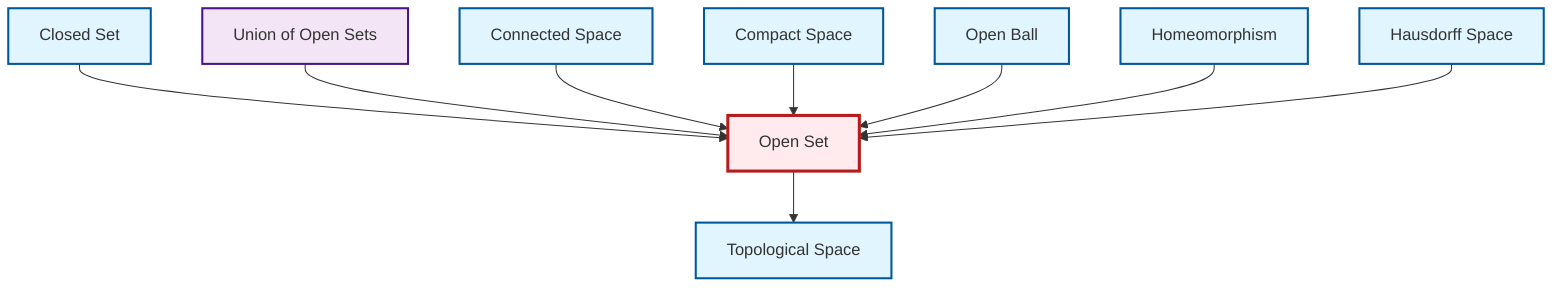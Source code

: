 graph TD
    classDef definition fill:#e1f5fe,stroke:#01579b,stroke-width:2px
    classDef theorem fill:#f3e5f5,stroke:#4a148c,stroke-width:2px
    classDef axiom fill:#fff3e0,stroke:#e65100,stroke-width:2px
    classDef example fill:#e8f5e9,stroke:#1b5e20,stroke-width:2px
    classDef current fill:#ffebee,stroke:#b71c1c,stroke-width:3px
    def-closed-set["Closed Set"]:::definition
    def-hausdorff["Hausdorff Space"]:::definition
    def-open-ball["Open Ball"]:::definition
    def-connected["Connected Space"]:::definition
    def-open-set["Open Set"]:::definition
    def-topological-space["Topological Space"]:::definition
    def-compact["Compact Space"]:::definition
    thm-union-open-sets["Union of Open Sets"]:::theorem
    def-homeomorphism["Homeomorphism"]:::definition
    def-closed-set --> def-open-set
    thm-union-open-sets --> def-open-set
    def-connected --> def-open-set
    def-open-set --> def-topological-space
    def-compact --> def-open-set
    def-open-ball --> def-open-set
    def-homeomorphism --> def-open-set
    def-hausdorff --> def-open-set
    class def-open-set current